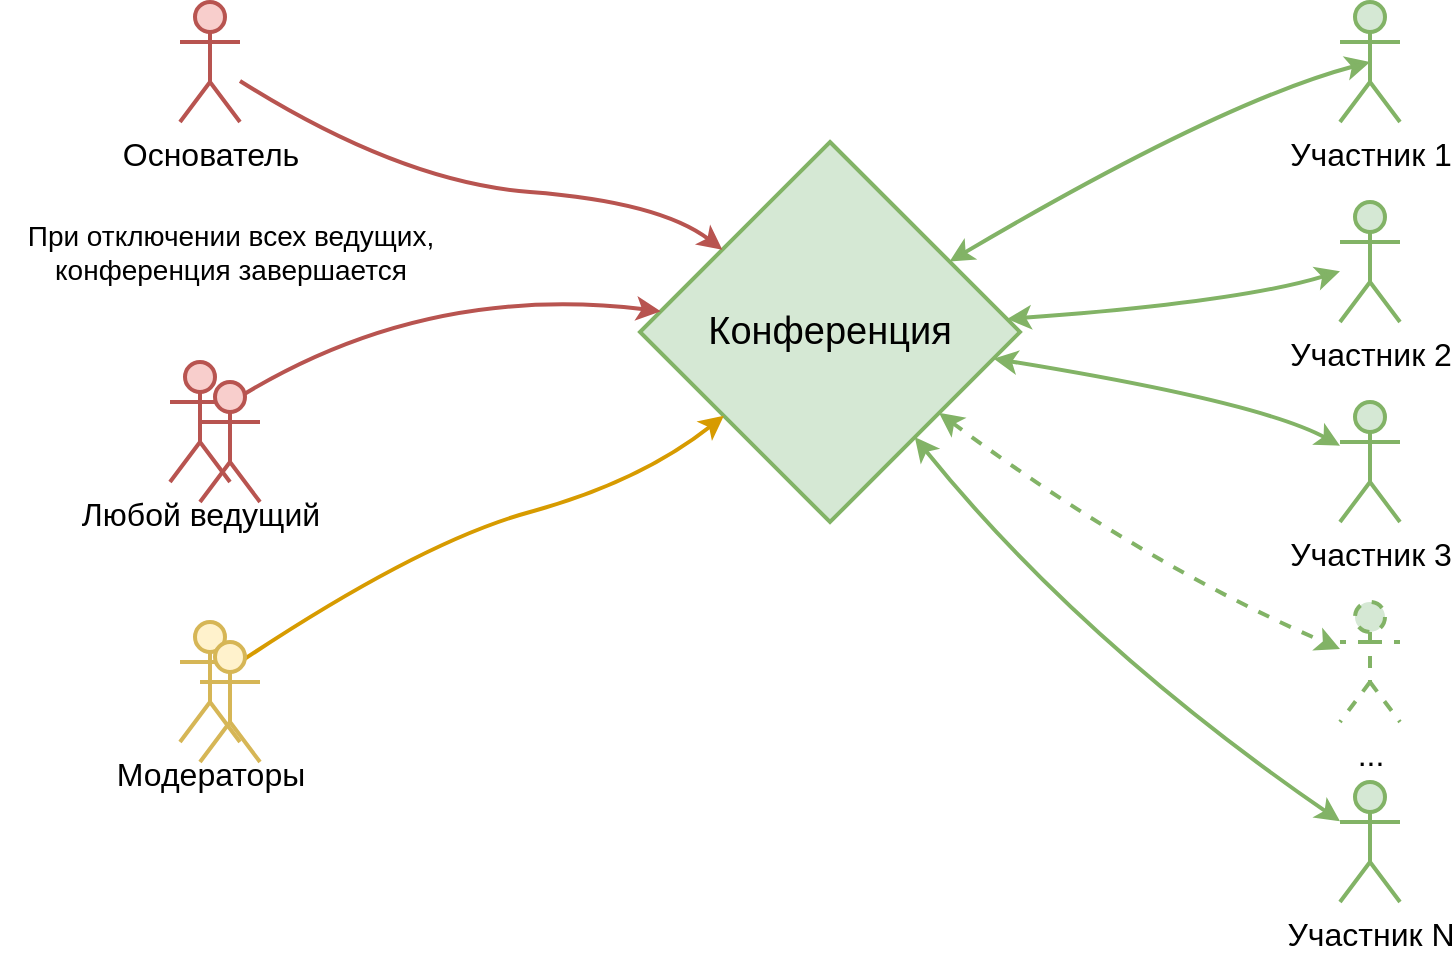 <mxfile version="24.0.4" type="device">
  <diagram name="Страница — 1" id="K4H-Stnm3o599I1eEMln">
    <mxGraphModel dx="1925" dy="828" grid="1" gridSize="10" guides="1" tooltips="1" connect="1" arrows="1" fold="1" page="1" pageScale="1" pageWidth="827" pageHeight="1169" math="0" shadow="0">
      <root>
        <mxCell id="0" />
        <mxCell id="1" parent="0" />
        <mxCell id="-idh0jtSktuKDeobnc2z-2" value="&lt;font style=&quot;font-size: 19px;&quot;&gt;Конференция&lt;/font&gt;" style="rhombus;whiteSpace=wrap;html=1;strokeWidth=2;fillColor=#d5e8d4;strokeColor=#82b366;" vertex="1" parent="1">
          <mxGeometry x="300" y="150" width="190" height="190" as="geometry" />
        </mxCell>
        <mxCell id="-idh0jtSktuKDeobnc2z-3" value="&lt;font style=&quot;font-size: 16px;&quot;&gt;Основатель&lt;/font&gt;" style="shape=umlActor;verticalLabelPosition=bottom;verticalAlign=top;html=1;outlineConnect=0;strokeWidth=2;fillColor=#f8cecc;strokeColor=#b85450;" vertex="1" parent="1">
          <mxGeometry x="70" y="80" width="30" height="60" as="geometry" />
        </mxCell>
        <mxCell id="-idh0jtSktuKDeobnc2z-4" value="&lt;span style=&quot;font-size: 16px;&quot;&gt;Любой ведущий&lt;/span&gt;" style="shape=umlActor;verticalLabelPosition=bottom;verticalAlign=top;html=1;outlineConnect=0;strokeWidth=2;fillColor=#f8cecc;strokeColor=#b85450;" vertex="1" parent="1">
          <mxGeometry x="65" y="260" width="30" height="60" as="geometry" />
        </mxCell>
        <mxCell id="-idh0jtSktuKDeobnc2z-6" value="&lt;font style=&quot;font-size: 16px;&quot;&gt;Модераторы&lt;/font&gt;" style="shape=umlActor;verticalLabelPosition=bottom;verticalAlign=top;html=1;outlineConnect=0;strokeWidth=2;fillColor=#fff2cc;strokeColor=#d6b656;" vertex="1" parent="1">
          <mxGeometry x="70" y="390" width="30" height="60" as="geometry" />
        </mxCell>
        <mxCell id="-idh0jtSktuKDeobnc2z-9" value="&lt;font style=&quot;font-size: 16px;&quot;&gt;Участник 1&lt;/font&gt;" style="shape=umlActor;verticalLabelPosition=bottom;verticalAlign=top;html=1;outlineConnect=0;strokeWidth=2;fillColor=#d5e8d4;strokeColor=#82b366;" vertex="1" parent="1">
          <mxGeometry x="650" y="80" width="30" height="60" as="geometry" />
        </mxCell>
        <mxCell id="-idh0jtSktuKDeobnc2z-10" value="&lt;font style=&quot;font-size: 16px;&quot;&gt;Участник 2&lt;/font&gt;" style="shape=umlActor;verticalLabelPosition=bottom;verticalAlign=top;html=1;outlineConnect=0;strokeWidth=2;fillColor=#d5e8d4;strokeColor=#82b366;" vertex="1" parent="1">
          <mxGeometry x="650" y="180" width="30" height="60" as="geometry" />
        </mxCell>
        <mxCell id="-idh0jtSktuKDeobnc2z-11" value="&lt;span style=&quot;font-size: 16px;&quot;&gt;Участник 3&lt;/span&gt;" style="shape=umlActor;verticalLabelPosition=bottom;verticalAlign=top;html=1;outlineConnect=0;strokeWidth=2;fillColor=#d5e8d4;strokeColor=#82b366;" vertex="1" parent="1">
          <mxGeometry x="650" y="280" width="30" height="60" as="geometry" />
        </mxCell>
        <mxCell id="-idh0jtSktuKDeobnc2z-12" value="&lt;font style=&quot;font-size: 16px;&quot;&gt;Участник N&lt;/font&gt;" style="shape=umlActor;verticalLabelPosition=bottom;verticalAlign=top;html=1;outlineConnect=0;strokeWidth=2;fillColor=#d5e8d4;strokeColor=#82b366;" vertex="1" parent="1">
          <mxGeometry x="650" y="470" width="30" height="60" as="geometry" />
        </mxCell>
        <mxCell id="-idh0jtSktuKDeobnc2z-13" value="" style="curved=1;endArrow=classic;html=1;rounded=0;strokeWidth=2;fillColor=#f8cecc;strokeColor=#b85450;" edge="1" parent="1" source="-idh0jtSktuKDeobnc2z-3" target="-idh0jtSktuKDeobnc2z-2">
          <mxGeometry width="50" height="50" relative="1" as="geometry">
            <mxPoint x="330" y="250" as="sourcePoint" />
            <mxPoint x="380" y="200" as="targetPoint" />
            <Array as="points">
              <mxPoint x="180" y="170" />
              <mxPoint x="310" y="180" />
            </Array>
          </mxGeometry>
        </mxCell>
        <mxCell id="-idh0jtSktuKDeobnc2z-15" value="" style="curved=1;endArrow=classic;html=1;rounded=0;strokeWidth=2;fillColor=#f8cecc;strokeColor=#b85450;" edge="1" parent="1" source="-idh0jtSktuKDeobnc2z-4" target="-idh0jtSktuKDeobnc2z-2">
          <mxGeometry width="50" height="50" relative="1" as="geometry">
            <mxPoint x="110" y="120" as="sourcePoint" />
            <mxPoint x="313" y="252" as="targetPoint" />
            <Array as="points">
              <mxPoint x="190" y="220" />
            </Array>
          </mxGeometry>
        </mxCell>
        <mxCell id="-idh0jtSktuKDeobnc2z-18" value="&lt;span style=&quot;font-size: 14px; background-color: rgb(255, 255, 255);&quot;&gt;При отключении всех ведущих,&lt;br&gt;конференция завершается&lt;/span&gt;" style="text;html=1;align=center;verticalAlign=middle;resizable=0;points=[];autosize=1;strokeColor=none;fillColor=none;" vertex="1" parent="1">
          <mxGeometry x="-20" y="180" width="230" height="50" as="geometry" />
        </mxCell>
        <mxCell id="-idh0jtSktuKDeobnc2z-21" value="" style="curved=1;endArrow=classic;html=1;rounded=0;strokeWidth=2;fillColor=#ffe6cc;strokeColor=#d79b00;" edge="1" parent="1" source="-idh0jtSktuKDeobnc2z-6" target="-idh0jtSktuKDeobnc2z-2">
          <mxGeometry width="50" height="50" relative="1" as="geometry">
            <mxPoint x="200" y="390" as="sourcePoint" />
            <mxPoint x="250" y="340" as="targetPoint" />
            <Array as="points">
              <mxPoint x="190" y="350" />
              <mxPoint x="300" y="320" />
            </Array>
          </mxGeometry>
        </mxCell>
        <mxCell id="-idh0jtSktuKDeobnc2z-24" value="" style="shape=umlActor;verticalLabelPosition=bottom;verticalAlign=top;html=1;outlineConnect=0;strokeWidth=2;fillColor=#f8cecc;strokeColor=#b85450;" vertex="1" parent="1">
          <mxGeometry x="80" y="270" width="30" height="60" as="geometry" />
        </mxCell>
        <mxCell id="-idh0jtSktuKDeobnc2z-27" value="" style="curved=1;endArrow=classic;html=1;rounded=0;entryX=0.5;entryY=0.5;entryDx=0;entryDy=0;entryPerimeter=0;startArrow=classic;startFill=1;strokeWidth=2;fillColor=#d5e8d4;strokeColor=#82b366;" edge="1" parent="1" source="-idh0jtSktuKDeobnc2z-2" target="-idh0jtSktuKDeobnc2z-9">
          <mxGeometry width="50" height="50" relative="1" as="geometry">
            <mxPoint x="750" y="240" as="sourcePoint" />
            <mxPoint x="800" y="190" as="targetPoint" />
            <Array as="points">
              <mxPoint x="590" y="130" />
            </Array>
          </mxGeometry>
        </mxCell>
        <mxCell id="-idh0jtSktuKDeobnc2z-28" value="" style="curved=1;endArrow=classic;html=1;rounded=0;startArrow=classic;startFill=1;strokeWidth=2;fillColor=#d5e8d4;strokeColor=#82b366;" edge="1" parent="1" source="-idh0jtSktuKDeobnc2z-2" target="-idh0jtSktuKDeobnc2z-10">
          <mxGeometry width="50" height="50" relative="1" as="geometry">
            <mxPoint x="460" y="475" as="sourcePoint" />
            <mxPoint x="620" y="380" as="targetPoint" />
            <Array as="points">
              <mxPoint x="600" y="230" />
            </Array>
          </mxGeometry>
        </mxCell>
        <mxCell id="-idh0jtSktuKDeobnc2z-29" value="" style="curved=1;endArrow=classic;html=1;rounded=0;startArrow=classic;startFill=1;strokeWidth=2;fillColor=#d5e8d4;strokeColor=#82b366;" edge="1" parent="1" source="-idh0jtSktuKDeobnc2z-2" target="-idh0jtSktuKDeobnc2z-11">
          <mxGeometry width="50" height="50" relative="1" as="geometry">
            <mxPoint x="548" y="248" as="sourcePoint" />
            <mxPoint x="660" y="225" as="targetPoint" />
            <Array as="points">
              <mxPoint x="610" y="280" />
            </Array>
          </mxGeometry>
        </mxCell>
        <mxCell id="-idh0jtSktuKDeobnc2z-30" value="" style="curved=1;endArrow=classic;html=1;rounded=0;startArrow=classic;startFill=1;strokeWidth=2;fillColor=#d5e8d4;strokeColor=#82b366;" edge="1" parent="1" source="-idh0jtSktuKDeobnc2z-2" target="-idh0jtSktuKDeobnc2z-12">
          <mxGeometry width="50" height="50" relative="1" as="geometry">
            <mxPoint x="558" y="258" as="sourcePoint" />
            <mxPoint x="670" y="235" as="targetPoint" />
            <Array as="points">
              <mxPoint x="520" y="400" />
            </Array>
          </mxGeometry>
        </mxCell>
        <mxCell id="-idh0jtSktuKDeobnc2z-33" value="" style="shape=umlActor;verticalLabelPosition=bottom;verticalAlign=top;html=1;outlineConnect=0;strokeWidth=2;fillColor=#fff2cc;strokeColor=#d6b656;" vertex="1" parent="1">
          <mxGeometry x="80" y="400" width="30" height="60" as="geometry" />
        </mxCell>
        <mxCell id="-idh0jtSktuKDeobnc2z-36" value="&lt;font style=&quot;font-size: 16px;&quot;&gt;...&lt;/font&gt;" style="shape=umlActor;verticalLabelPosition=bottom;verticalAlign=top;html=1;outlineConnect=0;strokeWidth=2;fillColor=#d5e8d4;strokeColor=#82b366;dashed=1;" vertex="1" parent="1">
          <mxGeometry x="650" y="380" width="30" height="60" as="geometry" />
        </mxCell>
        <mxCell id="-idh0jtSktuKDeobnc2z-37" value="" style="curved=1;endArrow=classic;html=1;rounded=0;startArrow=classic;startFill=1;strokeWidth=2;fillColor=#d5e8d4;strokeColor=#82b366;dashed=1;" edge="1" parent="1" target="-idh0jtSktuKDeobnc2z-36" source="-idh0jtSktuKDeobnc2z-2">
          <mxGeometry width="50" height="50" relative="1" as="geometry">
            <mxPoint x="477" y="350" as="sourcePoint" />
            <mxPoint x="660" y="317" as="targetPoint" />
            <Array as="points">
              <mxPoint x="550" y="360" />
            </Array>
          </mxGeometry>
        </mxCell>
      </root>
    </mxGraphModel>
  </diagram>
</mxfile>
